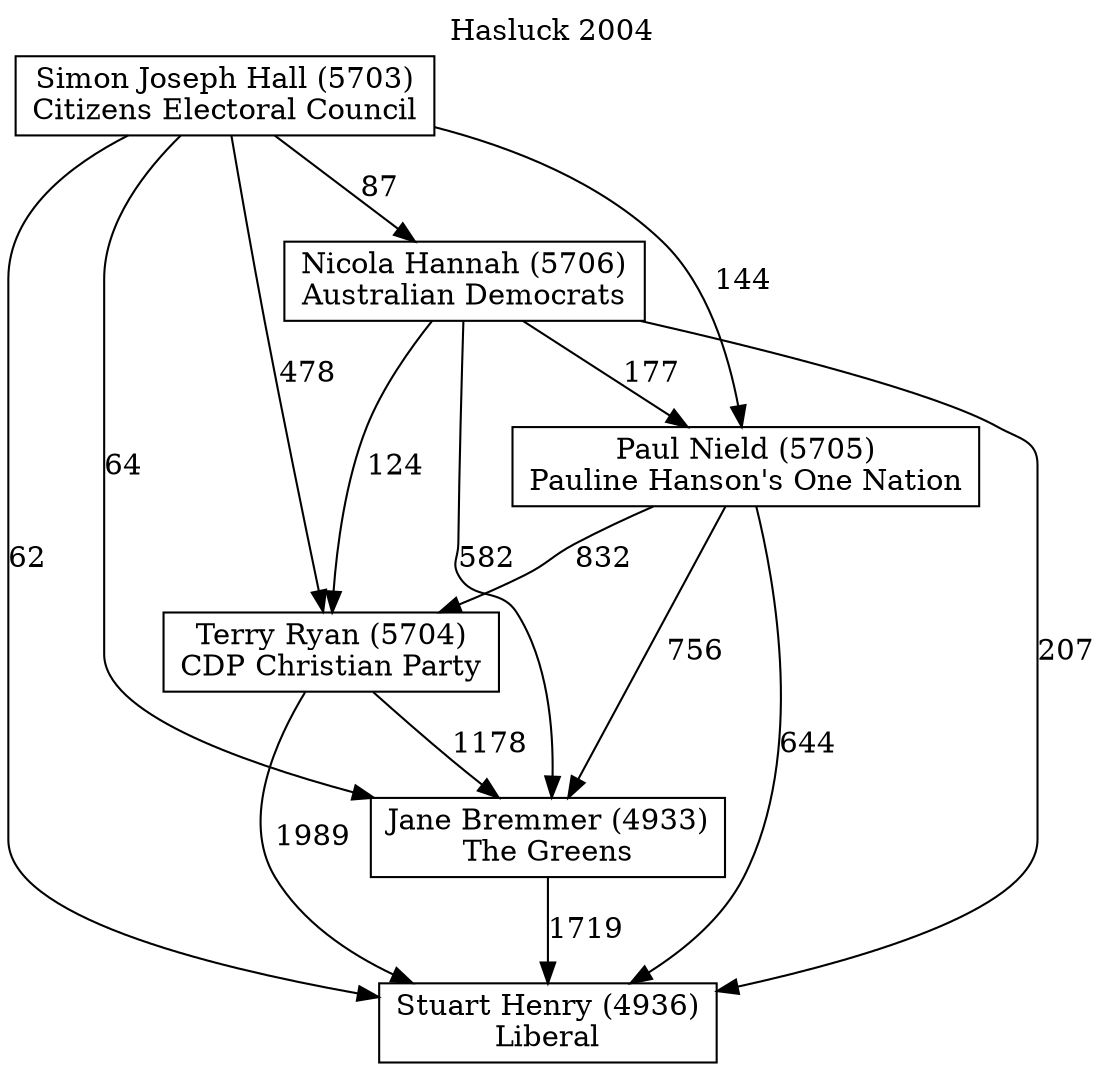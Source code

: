 // House preference flow
digraph "Stuart Henry (4936)_Hasluck_2004" {
	graph [label="Hasluck 2004" labelloc=t mclimit=2]
	node [shape=box]
	"Stuart Henry (4936)" [label="Stuart Henry (4936)
Liberal"]
	"Jane Bremmer (4933)" [label="Jane Bremmer (4933)
The Greens"]
	"Terry Ryan (5704)" [label="Terry Ryan (5704)
CDP Christian Party"]
	"Paul Nield (5705)" [label="Paul Nield (5705)
Pauline Hanson's One Nation"]
	"Nicola Hannah (5706)" [label="Nicola Hannah (5706)
Australian Democrats"]
	"Simon Joseph Hall (5703)" [label="Simon Joseph Hall (5703)
Citizens Electoral Council"]
	"Jane Bremmer (4933)" -> "Stuart Henry (4936)" [label=1719]
	"Terry Ryan (5704)" -> "Jane Bremmer (4933)" [label=1178]
	"Paul Nield (5705)" -> "Terry Ryan (5704)" [label=832]
	"Nicola Hannah (5706)" -> "Paul Nield (5705)" [label=177]
	"Simon Joseph Hall (5703)" -> "Nicola Hannah (5706)" [label=87]
	"Terry Ryan (5704)" -> "Stuart Henry (4936)" [label=1989]
	"Paul Nield (5705)" -> "Stuart Henry (4936)" [label=644]
	"Nicola Hannah (5706)" -> "Stuart Henry (4936)" [label=207]
	"Simon Joseph Hall (5703)" -> "Stuart Henry (4936)" [label=62]
	"Simon Joseph Hall (5703)" -> "Paul Nield (5705)" [label=144]
	"Nicola Hannah (5706)" -> "Terry Ryan (5704)" [label=124]
	"Simon Joseph Hall (5703)" -> "Terry Ryan (5704)" [label=478]
	"Paul Nield (5705)" -> "Jane Bremmer (4933)" [label=756]
	"Nicola Hannah (5706)" -> "Jane Bremmer (4933)" [label=582]
	"Simon Joseph Hall (5703)" -> "Jane Bremmer (4933)" [label=64]
}

